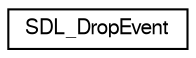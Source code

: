 digraph "Graphical Class Hierarchy"
{
  edge [fontname="FreeSans",fontsize="10",labelfontname="FreeSans",labelfontsize="10"];
  node [fontname="FreeSans",fontsize="10",shape=record];
  rankdir="LR";
  Node1 [label="SDL_DropEvent",height=0.2,width=0.4,color="black", fillcolor="white", style="filled",URL="$df/d97/struct_s_d_l___drop_event.html",tooltip="An event used to request a file open by the system (event.drop.*) This event is disabled by default..."];
}

